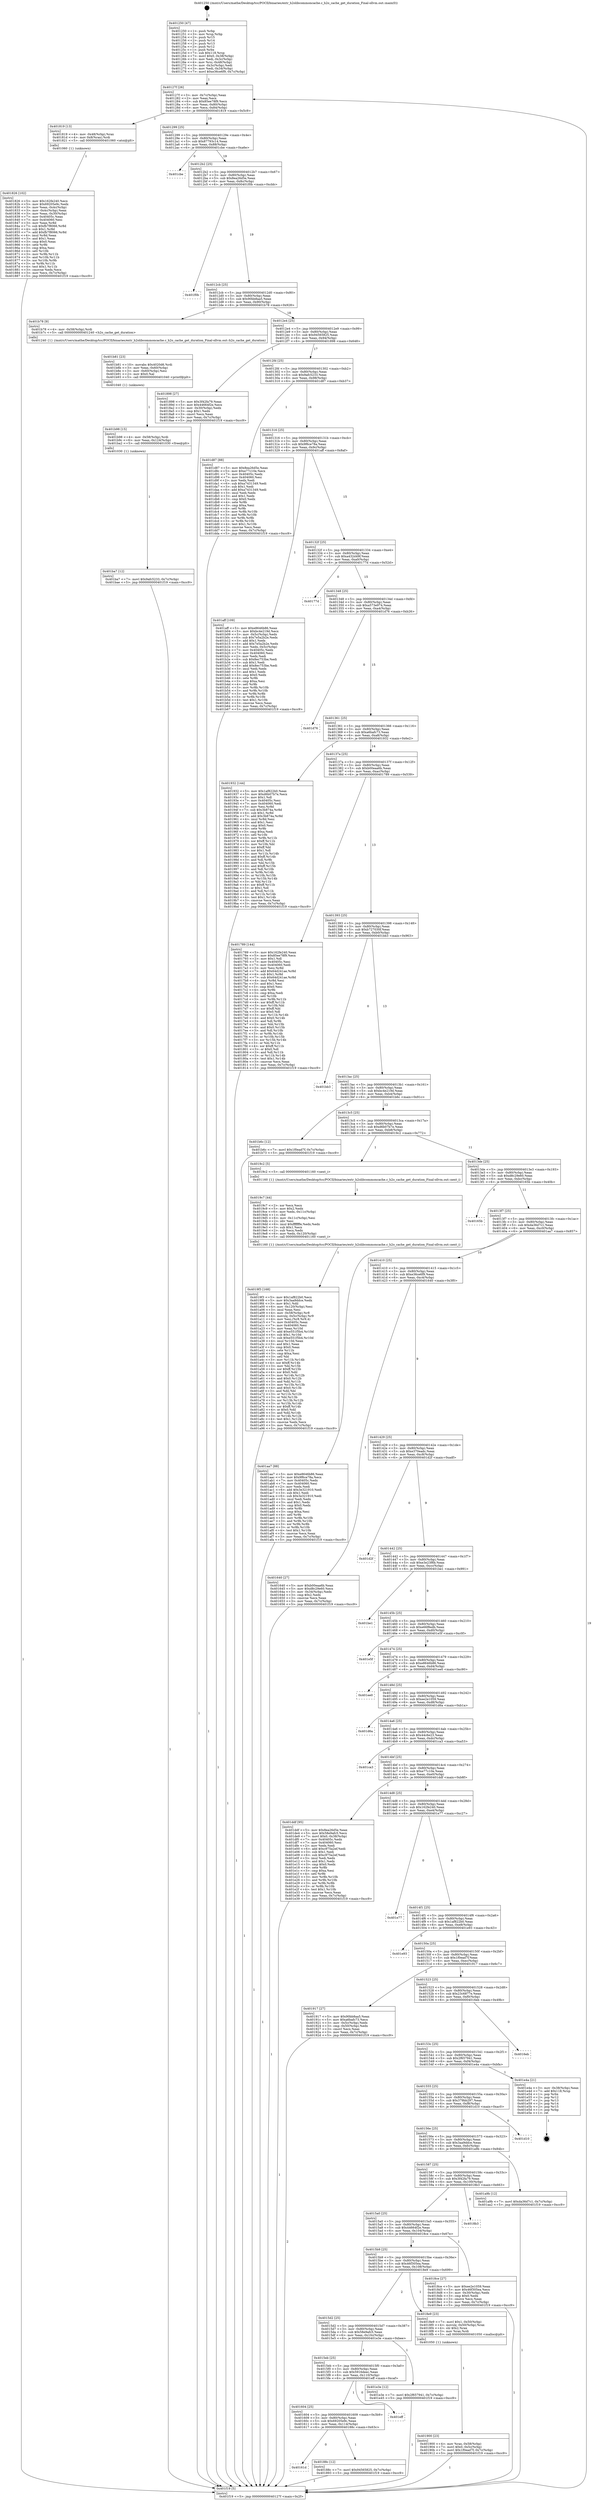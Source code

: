 digraph "0x401250" {
  label = "0x401250 (/mnt/c/Users/mathe/Desktop/tcc/POCII/binaries/extr_h2olibcommoncache.c_h2o_cache_get_duration_Final-ollvm.out::main(0))"
  labelloc = "t"
  node[shape=record]

  Entry [label="",width=0.3,height=0.3,shape=circle,fillcolor=black,style=filled]
  "0x40127f" [label="{
     0x40127f [26]\l
     | [instrs]\l
     &nbsp;&nbsp;0x40127f \<+3\>: mov -0x7c(%rbp),%eax\l
     &nbsp;&nbsp;0x401282 \<+2\>: mov %eax,%ecx\l
     &nbsp;&nbsp;0x401284 \<+6\>: sub $0x85ee78f9,%ecx\l
     &nbsp;&nbsp;0x40128a \<+3\>: mov %eax,-0x80(%rbp)\l
     &nbsp;&nbsp;0x40128d \<+6\>: mov %ecx,-0x84(%rbp)\l
     &nbsp;&nbsp;0x401293 \<+6\>: je 0000000000401819 \<main+0x5c9\>\l
  }"]
  "0x401819" [label="{
     0x401819 [13]\l
     | [instrs]\l
     &nbsp;&nbsp;0x401819 \<+4\>: mov -0x48(%rbp),%rax\l
     &nbsp;&nbsp;0x40181d \<+4\>: mov 0x8(%rax),%rdi\l
     &nbsp;&nbsp;0x401821 \<+5\>: call 0000000000401060 \<atoi@plt\>\l
     | [calls]\l
     &nbsp;&nbsp;0x401060 \{1\} (unknown)\l
  }"]
  "0x401299" [label="{
     0x401299 [25]\l
     | [instrs]\l
     &nbsp;&nbsp;0x401299 \<+5\>: jmp 000000000040129e \<main+0x4e\>\l
     &nbsp;&nbsp;0x40129e \<+3\>: mov -0x80(%rbp),%eax\l
     &nbsp;&nbsp;0x4012a1 \<+5\>: sub $0x87793c14,%eax\l
     &nbsp;&nbsp;0x4012a6 \<+6\>: mov %eax,-0x88(%rbp)\l
     &nbsp;&nbsp;0x4012ac \<+6\>: je 0000000000401cbe \<main+0xa6e\>\l
  }"]
  Exit [label="",width=0.3,height=0.3,shape=circle,fillcolor=black,style=filled,peripheries=2]
  "0x401cbe" [label="{
     0x401cbe\l
  }", style=dashed]
  "0x4012b2" [label="{
     0x4012b2 [25]\l
     | [instrs]\l
     &nbsp;&nbsp;0x4012b2 \<+5\>: jmp 00000000004012b7 \<main+0x67\>\l
     &nbsp;&nbsp;0x4012b7 \<+3\>: mov -0x80(%rbp),%eax\l
     &nbsp;&nbsp;0x4012ba \<+5\>: sub $0x8ea26d5e,%eax\l
     &nbsp;&nbsp;0x4012bf \<+6\>: mov %eax,-0x8c(%rbp)\l
     &nbsp;&nbsp;0x4012c5 \<+6\>: je 0000000000401f0b \<main+0xcbb\>\l
  }"]
  "0x401ba7" [label="{
     0x401ba7 [12]\l
     | [instrs]\l
     &nbsp;&nbsp;0x401ba7 \<+7\>: movl $0x9afc5233,-0x7c(%rbp)\l
     &nbsp;&nbsp;0x401bae \<+5\>: jmp 0000000000401f19 \<main+0xcc9\>\l
  }"]
  "0x401f0b" [label="{
     0x401f0b\l
  }", style=dashed]
  "0x4012cb" [label="{
     0x4012cb [25]\l
     | [instrs]\l
     &nbsp;&nbsp;0x4012cb \<+5\>: jmp 00000000004012d0 \<main+0x80\>\l
     &nbsp;&nbsp;0x4012d0 \<+3\>: mov -0x80(%rbp),%eax\l
     &nbsp;&nbsp;0x4012d3 \<+5\>: sub $0x90bb8aa5,%eax\l
     &nbsp;&nbsp;0x4012d8 \<+6\>: mov %eax,-0x90(%rbp)\l
     &nbsp;&nbsp;0x4012de \<+6\>: je 0000000000401b78 \<main+0x928\>\l
  }"]
  "0x401b98" [label="{
     0x401b98 [15]\l
     | [instrs]\l
     &nbsp;&nbsp;0x401b98 \<+4\>: mov -0x58(%rbp),%rdi\l
     &nbsp;&nbsp;0x401b9c \<+6\>: mov %eax,-0x124(%rbp)\l
     &nbsp;&nbsp;0x401ba2 \<+5\>: call 0000000000401030 \<free@plt\>\l
     | [calls]\l
     &nbsp;&nbsp;0x401030 \{1\} (unknown)\l
  }"]
  "0x401b78" [label="{
     0x401b78 [9]\l
     | [instrs]\l
     &nbsp;&nbsp;0x401b78 \<+4\>: mov -0x58(%rbp),%rdi\l
     &nbsp;&nbsp;0x401b7c \<+5\>: call 0000000000401240 \<h2o_cache_get_duration\>\l
     | [calls]\l
     &nbsp;&nbsp;0x401240 \{1\} (/mnt/c/Users/mathe/Desktop/tcc/POCII/binaries/extr_h2olibcommoncache.c_h2o_cache_get_duration_Final-ollvm.out::h2o_cache_get_duration)\l
  }"]
  "0x4012e4" [label="{
     0x4012e4 [25]\l
     | [instrs]\l
     &nbsp;&nbsp;0x4012e4 \<+5\>: jmp 00000000004012e9 \<main+0x99\>\l
     &nbsp;&nbsp;0x4012e9 \<+3\>: mov -0x80(%rbp),%eax\l
     &nbsp;&nbsp;0x4012ec \<+5\>: sub $0x94565825,%eax\l
     &nbsp;&nbsp;0x4012f1 \<+6\>: mov %eax,-0x94(%rbp)\l
     &nbsp;&nbsp;0x4012f7 \<+6\>: je 0000000000401898 \<main+0x648\>\l
  }"]
  "0x401b81" [label="{
     0x401b81 [23]\l
     | [instrs]\l
     &nbsp;&nbsp;0x401b81 \<+10\>: movabs $0x4020d6,%rdi\l
     &nbsp;&nbsp;0x401b8b \<+3\>: mov %eax,-0x60(%rbp)\l
     &nbsp;&nbsp;0x401b8e \<+3\>: mov -0x60(%rbp),%esi\l
     &nbsp;&nbsp;0x401b91 \<+2\>: mov $0x0,%al\l
     &nbsp;&nbsp;0x401b93 \<+5\>: call 0000000000401040 \<printf@plt\>\l
     | [calls]\l
     &nbsp;&nbsp;0x401040 \{1\} (unknown)\l
  }"]
  "0x401898" [label="{
     0x401898 [27]\l
     | [instrs]\l
     &nbsp;&nbsp;0x401898 \<+5\>: mov $0x3f42fa79,%eax\l
     &nbsp;&nbsp;0x40189d \<+5\>: mov $0x44664f2e,%ecx\l
     &nbsp;&nbsp;0x4018a2 \<+3\>: mov -0x30(%rbp),%edx\l
     &nbsp;&nbsp;0x4018a5 \<+3\>: cmp $0x1,%edx\l
     &nbsp;&nbsp;0x4018a8 \<+3\>: cmovl %ecx,%eax\l
     &nbsp;&nbsp;0x4018ab \<+3\>: mov %eax,-0x7c(%rbp)\l
     &nbsp;&nbsp;0x4018ae \<+5\>: jmp 0000000000401f19 \<main+0xcc9\>\l
  }"]
  "0x4012fd" [label="{
     0x4012fd [25]\l
     | [instrs]\l
     &nbsp;&nbsp;0x4012fd \<+5\>: jmp 0000000000401302 \<main+0xb2\>\l
     &nbsp;&nbsp;0x401302 \<+3\>: mov -0x80(%rbp),%eax\l
     &nbsp;&nbsp;0x401305 \<+5\>: sub $0x9afc5233,%eax\l
     &nbsp;&nbsp;0x40130a \<+6\>: mov %eax,-0x98(%rbp)\l
     &nbsp;&nbsp;0x401310 \<+6\>: je 0000000000401d87 \<main+0xb37\>\l
  }"]
  "0x4019f3" [label="{
     0x4019f3 [168]\l
     | [instrs]\l
     &nbsp;&nbsp;0x4019f3 \<+5\>: mov $0x1af822b0,%ecx\l
     &nbsp;&nbsp;0x4019f8 \<+5\>: mov $0x3aa9ddce,%edx\l
     &nbsp;&nbsp;0x4019fd \<+3\>: mov $0x1,%dil\l
     &nbsp;&nbsp;0x401a00 \<+6\>: mov -0x120(%rbp),%esi\l
     &nbsp;&nbsp;0x401a06 \<+3\>: imul %eax,%esi\l
     &nbsp;&nbsp;0x401a09 \<+4\>: mov -0x58(%rbp),%r8\l
     &nbsp;&nbsp;0x401a0d \<+4\>: movslq -0x5c(%rbp),%r9\l
     &nbsp;&nbsp;0x401a11 \<+4\>: mov %esi,(%r8,%r9,4)\l
     &nbsp;&nbsp;0x401a15 \<+7\>: mov 0x40405c,%eax\l
     &nbsp;&nbsp;0x401a1c \<+7\>: mov 0x404060,%esi\l
     &nbsp;&nbsp;0x401a23 \<+3\>: mov %eax,%r10d\l
     &nbsp;&nbsp;0x401a26 \<+7\>: add $0xe551f5b4,%r10d\l
     &nbsp;&nbsp;0x401a2d \<+4\>: sub $0x1,%r10d\l
     &nbsp;&nbsp;0x401a31 \<+7\>: sub $0xe551f5b4,%r10d\l
     &nbsp;&nbsp;0x401a38 \<+4\>: imul %r10d,%eax\l
     &nbsp;&nbsp;0x401a3c \<+3\>: and $0x1,%eax\l
     &nbsp;&nbsp;0x401a3f \<+3\>: cmp $0x0,%eax\l
     &nbsp;&nbsp;0x401a42 \<+4\>: sete %r11b\l
     &nbsp;&nbsp;0x401a46 \<+3\>: cmp $0xa,%esi\l
     &nbsp;&nbsp;0x401a49 \<+3\>: setl %bl\l
     &nbsp;&nbsp;0x401a4c \<+3\>: mov %r11b,%r14b\l
     &nbsp;&nbsp;0x401a4f \<+4\>: xor $0xff,%r14b\l
     &nbsp;&nbsp;0x401a53 \<+3\>: mov %bl,%r15b\l
     &nbsp;&nbsp;0x401a56 \<+4\>: xor $0xff,%r15b\l
     &nbsp;&nbsp;0x401a5a \<+4\>: xor $0x0,%dil\l
     &nbsp;&nbsp;0x401a5e \<+3\>: mov %r14b,%r12b\l
     &nbsp;&nbsp;0x401a61 \<+4\>: and $0x0,%r12b\l
     &nbsp;&nbsp;0x401a65 \<+3\>: and %dil,%r11b\l
     &nbsp;&nbsp;0x401a68 \<+3\>: mov %r15b,%r13b\l
     &nbsp;&nbsp;0x401a6b \<+4\>: and $0x0,%r13b\l
     &nbsp;&nbsp;0x401a6f \<+3\>: and %dil,%bl\l
     &nbsp;&nbsp;0x401a72 \<+3\>: or %r11b,%r12b\l
     &nbsp;&nbsp;0x401a75 \<+3\>: or %bl,%r13b\l
     &nbsp;&nbsp;0x401a78 \<+3\>: xor %r13b,%r12b\l
     &nbsp;&nbsp;0x401a7b \<+3\>: or %r15b,%r14b\l
     &nbsp;&nbsp;0x401a7e \<+4\>: xor $0xff,%r14b\l
     &nbsp;&nbsp;0x401a82 \<+4\>: or $0x0,%dil\l
     &nbsp;&nbsp;0x401a86 \<+3\>: and %dil,%r14b\l
     &nbsp;&nbsp;0x401a89 \<+3\>: or %r14b,%r12b\l
     &nbsp;&nbsp;0x401a8c \<+4\>: test $0x1,%r12b\l
     &nbsp;&nbsp;0x401a90 \<+3\>: cmovne %edx,%ecx\l
     &nbsp;&nbsp;0x401a93 \<+3\>: mov %ecx,-0x7c(%rbp)\l
     &nbsp;&nbsp;0x401a96 \<+5\>: jmp 0000000000401f19 \<main+0xcc9\>\l
  }"]
  "0x401d87" [label="{
     0x401d87 [88]\l
     | [instrs]\l
     &nbsp;&nbsp;0x401d87 \<+5\>: mov $0x8ea26d5e,%eax\l
     &nbsp;&nbsp;0x401d8c \<+5\>: mov $0xe77c10e,%ecx\l
     &nbsp;&nbsp;0x401d91 \<+7\>: mov 0x40405c,%edx\l
     &nbsp;&nbsp;0x401d98 \<+7\>: mov 0x404060,%esi\l
     &nbsp;&nbsp;0x401d9f \<+2\>: mov %edx,%edi\l
     &nbsp;&nbsp;0x401da1 \<+6\>: sub $0xa7431349,%edi\l
     &nbsp;&nbsp;0x401da7 \<+3\>: sub $0x1,%edi\l
     &nbsp;&nbsp;0x401daa \<+6\>: add $0xa7431349,%edi\l
     &nbsp;&nbsp;0x401db0 \<+3\>: imul %edi,%edx\l
     &nbsp;&nbsp;0x401db3 \<+3\>: and $0x1,%edx\l
     &nbsp;&nbsp;0x401db6 \<+3\>: cmp $0x0,%edx\l
     &nbsp;&nbsp;0x401db9 \<+4\>: sete %r8b\l
     &nbsp;&nbsp;0x401dbd \<+3\>: cmp $0xa,%esi\l
     &nbsp;&nbsp;0x401dc0 \<+4\>: setl %r9b\l
     &nbsp;&nbsp;0x401dc4 \<+3\>: mov %r8b,%r10b\l
     &nbsp;&nbsp;0x401dc7 \<+3\>: and %r9b,%r10b\l
     &nbsp;&nbsp;0x401dca \<+3\>: xor %r9b,%r8b\l
     &nbsp;&nbsp;0x401dcd \<+3\>: or %r8b,%r10b\l
     &nbsp;&nbsp;0x401dd0 \<+4\>: test $0x1,%r10b\l
     &nbsp;&nbsp;0x401dd4 \<+3\>: cmovne %ecx,%eax\l
     &nbsp;&nbsp;0x401dd7 \<+3\>: mov %eax,-0x7c(%rbp)\l
     &nbsp;&nbsp;0x401dda \<+5\>: jmp 0000000000401f19 \<main+0xcc9\>\l
  }"]
  "0x401316" [label="{
     0x401316 [25]\l
     | [instrs]\l
     &nbsp;&nbsp;0x401316 \<+5\>: jmp 000000000040131b \<main+0xcb\>\l
     &nbsp;&nbsp;0x40131b \<+3\>: mov -0x80(%rbp),%eax\l
     &nbsp;&nbsp;0x40131e \<+5\>: sub $0x9f6ce78a,%eax\l
     &nbsp;&nbsp;0x401323 \<+6\>: mov %eax,-0x9c(%rbp)\l
     &nbsp;&nbsp;0x401329 \<+6\>: je 0000000000401aff \<main+0x8af\>\l
  }"]
  "0x4019c7" [label="{
     0x4019c7 [44]\l
     | [instrs]\l
     &nbsp;&nbsp;0x4019c7 \<+2\>: xor %ecx,%ecx\l
     &nbsp;&nbsp;0x4019c9 \<+5\>: mov $0x2,%edx\l
     &nbsp;&nbsp;0x4019ce \<+6\>: mov %edx,-0x11c(%rbp)\l
     &nbsp;&nbsp;0x4019d4 \<+1\>: cltd\l
     &nbsp;&nbsp;0x4019d5 \<+6\>: mov -0x11c(%rbp),%esi\l
     &nbsp;&nbsp;0x4019db \<+2\>: idiv %esi\l
     &nbsp;&nbsp;0x4019dd \<+6\>: imul $0xfffffffe,%edx,%edx\l
     &nbsp;&nbsp;0x4019e3 \<+3\>: sub $0x1,%ecx\l
     &nbsp;&nbsp;0x4019e6 \<+2\>: sub %ecx,%edx\l
     &nbsp;&nbsp;0x4019e8 \<+6\>: mov %edx,-0x120(%rbp)\l
     &nbsp;&nbsp;0x4019ee \<+5\>: call 0000000000401160 \<next_i\>\l
     | [calls]\l
     &nbsp;&nbsp;0x401160 \{1\} (/mnt/c/Users/mathe/Desktop/tcc/POCII/binaries/extr_h2olibcommoncache.c_h2o_cache_get_duration_Final-ollvm.out::next_i)\l
  }"]
  "0x401aff" [label="{
     0x401aff [109]\l
     | [instrs]\l
     &nbsp;&nbsp;0x401aff \<+5\>: mov $0xe8646b86,%eax\l
     &nbsp;&nbsp;0x401b04 \<+5\>: mov $0xbc4e219d,%ecx\l
     &nbsp;&nbsp;0x401b09 \<+3\>: mov -0x5c(%rbp),%edx\l
     &nbsp;&nbsp;0x401b0c \<+6\>: sub $0x7e5a2b2e,%edx\l
     &nbsp;&nbsp;0x401b12 \<+3\>: add $0x1,%edx\l
     &nbsp;&nbsp;0x401b15 \<+6\>: add $0x7e5a2b2e,%edx\l
     &nbsp;&nbsp;0x401b1b \<+3\>: mov %edx,-0x5c(%rbp)\l
     &nbsp;&nbsp;0x401b1e \<+7\>: mov 0x40405c,%edx\l
     &nbsp;&nbsp;0x401b25 \<+7\>: mov 0x404060,%esi\l
     &nbsp;&nbsp;0x401b2c \<+2\>: mov %edx,%edi\l
     &nbsp;&nbsp;0x401b2e \<+6\>: sub $0x8ec753be,%edi\l
     &nbsp;&nbsp;0x401b34 \<+3\>: sub $0x1,%edi\l
     &nbsp;&nbsp;0x401b37 \<+6\>: add $0x8ec753be,%edi\l
     &nbsp;&nbsp;0x401b3d \<+3\>: imul %edi,%edx\l
     &nbsp;&nbsp;0x401b40 \<+3\>: and $0x1,%edx\l
     &nbsp;&nbsp;0x401b43 \<+3\>: cmp $0x0,%edx\l
     &nbsp;&nbsp;0x401b46 \<+4\>: sete %r8b\l
     &nbsp;&nbsp;0x401b4a \<+3\>: cmp $0xa,%esi\l
     &nbsp;&nbsp;0x401b4d \<+4\>: setl %r9b\l
     &nbsp;&nbsp;0x401b51 \<+3\>: mov %r8b,%r10b\l
     &nbsp;&nbsp;0x401b54 \<+3\>: and %r9b,%r10b\l
     &nbsp;&nbsp;0x401b57 \<+3\>: xor %r9b,%r8b\l
     &nbsp;&nbsp;0x401b5a \<+3\>: or %r8b,%r10b\l
     &nbsp;&nbsp;0x401b5d \<+4\>: test $0x1,%r10b\l
     &nbsp;&nbsp;0x401b61 \<+3\>: cmovne %ecx,%eax\l
     &nbsp;&nbsp;0x401b64 \<+3\>: mov %eax,-0x7c(%rbp)\l
     &nbsp;&nbsp;0x401b67 \<+5\>: jmp 0000000000401f19 \<main+0xcc9\>\l
  }"]
  "0x40132f" [label="{
     0x40132f [25]\l
     | [instrs]\l
     &nbsp;&nbsp;0x40132f \<+5\>: jmp 0000000000401334 \<main+0xe4\>\l
     &nbsp;&nbsp;0x401334 \<+3\>: mov -0x80(%rbp),%eax\l
     &nbsp;&nbsp;0x401337 \<+5\>: sub $0xa432d49f,%eax\l
     &nbsp;&nbsp;0x40133c \<+6\>: mov %eax,-0xa0(%rbp)\l
     &nbsp;&nbsp;0x401342 \<+6\>: je 000000000040177d \<main+0x52d\>\l
  }"]
  "0x401900" [label="{
     0x401900 [23]\l
     | [instrs]\l
     &nbsp;&nbsp;0x401900 \<+4\>: mov %rax,-0x58(%rbp)\l
     &nbsp;&nbsp;0x401904 \<+7\>: movl $0x0,-0x5c(%rbp)\l
     &nbsp;&nbsp;0x40190b \<+7\>: movl $0x1f0ead7f,-0x7c(%rbp)\l
     &nbsp;&nbsp;0x401912 \<+5\>: jmp 0000000000401f19 \<main+0xcc9\>\l
  }"]
  "0x40177d" [label="{
     0x40177d\l
  }", style=dashed]
  "0x401348" [label="{
     0x401348 [25]\l
     | [instrs]\l
     &nbsp;&nbsp;0x401348 \<+5\>: jmp 000000000040134d \<main+0xfd\>\l
     &nbsp;&nbsp;0x40134d \<+3\>: mov -0x80(%rbp),%eax\l
     &nbsp;&nbsp;0x401350 \<+5\>: sub $0xa573e974,%eax\l
     &nbsp;&nbsp;0x401355 \<+6\>: mov %eax,-0xa4(%rbp)\l
     &nbsp;&nbsp;0x40135b \<+6\>: je 0000000000401d76 \<main+0xb26\>\l
  }"]
  "0x40161d" [label="{
     0x40161d\l
  }", style=dashed]
  "0x401d76" [label="{
     0x401d76\l
  }", style=dashed]
  "0x401361" [label="{
     0x401361 [25]\l
     | [instrs]\l
     &nbsp;&nbsp;0x401361 \<+5\>: jmp 0000000000401366 \<main+0x116\>\l
     &nbsp;&nbsp;0x401366 \<+3\>: mov -0x80(%rbp),%eax\l
     &nbsp;&nbsp;0x401369 \<+5\>: sub $0xa6bafc73,%eax\l
     &nbsp;&nbsp;0x40136e \<+6\>: mov %eax,-0xa8(%rbp)\l
     &nbsp;&nbsp;0x401374 \<+6\>: je 0000000000401932 \<main+0x6e2\>\l
  }"]
  "0x40188c" [label="{
     0x40188c [12]\l
     | [instrs]\l
     &nbsp;&nbsp;0x40188c \<+7\>: movl $0x94565825,-0x7c(%rbp)\l
     &nbsp;&nbsp;0x401893 \<+5\>: jmp 0000000000401f19 \<main+0xcc9\>\l
  }"]
  "0x401932" [label="{
     0x401932 [144]\l
     | [instrs]\l
     &nbsp;&nbsp;0x401932 \<+5\>: mov $0x1af822b0,%eax\l
     &nbsp;&nbsp;0x401937 \<+5\>: mov $0xd6b07b7e,%ecx\l
     &nbsp;&nbsp;0x40193c \<+2\>: mov $0x1,%dl\l
     &nbsp;&nbsp;0x40193e \<+7\>: mov 0x40405c,%esi\l
     &nbsp;&nbsp;0x401945 \<+7\>: mov 0x404060,%edi\l
     &nbsp;&nbsp;0x40194c \<+3\>: mov %esi,%r8d\l
     &nbsp;&nbsp;0x40194f \<+7\>: sub $0x3b874a,%r8d\l
     &nbsp;&nbsp;0x401956 \<+4\>: sub $0x1,%r8d\l
     &nbsp;&nbsp;0x40195a \<+7\>: add $0x3b874a,%r8d\l
     &nbsp;&nbsp;0x401961 \<+4\>: imul %r8d,%esi\l
     &nbsp;&nbsp;0x401965 \<+3\>: and $0x1,%esi\l
     &nbsp;&nbsp;0x401968 \<+3\>: cmp $0x0,%esi\l
     &nbsp;&nbsp;0x40196b \<+4\>: sete %r9b\l
     &nbsp;&nbsp;0x40196f \<+3\>: cmp $0xa,%edi\l
     &nbsp;&nbsp;0x401972 \<+4\>: setl %r10b\l
     &nbsp;&nbsp;0x401976 \<+3\>: mov %r9b,%r11b\l
     &nbsp;&nbsp;0x401979 \<+4\>: xor $0xff,%r11b\l
     &nbsp;&nbsp;0x40197d \<+3\>: mov %r10b,%bl\l
     &nbsp;&nbsp;0x401980 \<+3\>: xor $0xff,%bl\l
     &nbsp;&nbsp;0x401983 \<+3\>: xor $0x1,%dl\l
     &nbsp;&nbsp;0x401986 \<+3\>: mov %r11b,%r14b\l
     &nbsp;&nbsp;0x401989 \<+4\>: and $0xff,%r14b\l
     &nbsp;&nbsp;0x40198d \<+3\>: and %dl,%r9b\l
     &nbsp;&nbsp;0x401990 \<+3\>: mov %bl,%r15b\l
     &nbsp;&nbsp;0x401993 \<+4\>: and $0xff,%r15b\l
     &nbsp;&nbsp;0x401997 \<+3\>: and %dl,%r10b\l
     &nbsp;&nbsp;0x40199a \<+3\>: or %r9b,%r14b\l
     &nbsp;&nbsp;0x40199d \<+3\>: or %r10b,%r15b\l
     &nbsp;&nbsp;0x4019a0 \<+3\>: xor %r15b,%r14b\l
     &nbsp;&nbsp;0x4019a3 \<+3\>: or %bl,%r11b\l
     &nbsp;&nbsp;0x4019a6 \<+4\>: xor $0xff,%r11b\l
     &nbsp;&nbsp;0x4019aa \<+3\>: or $0x1,%dl\l
     &nbsp;&nbsp;0x4019ad \<+3\>: and %dl,%r11b\l
     &nbsp;&nbsp;0x4019b0 \<+3\>: or %r11b,%r14b\l
     &nbsp;&nbsp;0x4019b3 \<+4\>: test $0x1,%r14b\l
     &nbsp;&nbsp;0x4019b7 \<+3\>: cmovne %ecx,%eax\l
     &nbsp;&nbsp;0x4019ba \<+3\>: mov %eax,-0x7c(%rbp)\l
     &nbsp;&nbsp;0x4019bd \<+5\>: jmp 0000000000401f19 \<main+0xcc9\>\l
  }"]
  "0x40137a" [label="{
     0x40137a [25]\l
     | [instrs]\l
     &nbsp;&nbsp;0x40137a \<+5\>: jmp 000000000040137f \<main+0x12f\>\l
     &nbsp;&nbsp;0x40137f \<+3\>: mov -0x80(%rbp),%eax\l
     &nbsp;&nbsp;0x401382 \<+5\>: sub $0xb00eaa6b,%eax\l
     &nbsp;&nbsp;0x401387 \<+6\>: mov %eax,-0xac(%rbp)\l
     &nbsp;&nbsp;0x40138d \<+6\>: je 0000000000401789 \<main+0x539\>\l
  }"]
  "0x401604" [label="{
     0x401604 [25]\l
     | [instrs]\l
     &nbsp;&nbsp;0x401604 \<+5\>: jmp 0000000000401609 \<main+0x3b9\>\l
     &nbsp;&nbsp;0x401609 \<+3\>: mov -0x80(%rbp),%eax\l
     &nbsp;&nbsp;0x40160c \<+5\>: sub $0x69205e9c,%eax\l
     &nbsp;&nbsp;0x401611 \<+6\>: mov %eax,-0x114(%rbp)\l
     &nbsp;&nbsp;0x401617 \<+6\>: je 000000000040188c \<main+0x63c\>\l
  }"]
  "0x401789" [label="{
     0x401789 [144]\l
     | [instrs]\l
     &nbsp;&nbsp;0x401789 \<+5\>: mov $0x162fe240,%eax\l
     &nbsp;&nbsp;0x40178e \<+5\>: mov $0x85ee78f9,%ecx\l
     &nbsp;&nbsp;0x401793 \<+2\>: mov $0x1,%dl\l
     &nbsp;&nbsp;0x401795 \<+7\>: mov 0x40405c,%esi\l
     &nbsp;&nbsp;0x40179c \<+7\>: mov 0x404060,%edi\l
     &nbsp;&nbsp;0x4017a3 \<+3\>: mov %esi,%r8d\l
     &nbsp;&nbsp;0x4017a6 \<+7\>: add $0x64d241ae,%r8d\l
     &nbsp;&nbsp;0x4017ad \<+4\>: sub $0x1,%r8d\l
     &nbsp;&nbsp;0x4017b1 \<+7\>: sub $0x64d241ae,%r8d\l
     &nbsp;&nbsp;0x4017b8 \<+4\>: imul %r8d,%esi\l
     &nbsp;&nbsp;0x4017bc \<+3\>: and $0x1,%esi\l
     &nbsp;&nbsp;0x4017bf \<+3\>: cmp $0x0,%esi\l
     &nbsp;&nbsp;0x4017c2 \<+4\>: sete %r9b\l
     &nbsp;&nbsp;0x4017c6 \<+3\>: cmp $0xa,%edi\l
     &nbsp;&nbsp;0x4017c9 \<+4\>: setl %r10b\l
     &nbsp;&nbsp;0x4017cd \<+3\>: mov %r9b,%r11b\l
     &nbsp;&nbsp;0x4017d0 \<+4\>: xor $0xff,%r11b\l
     &nbsp;&nbsp;0x4017d4 \<+3\>: mov %r10b,%bl\l
     &nbsp;&nbsp;0x4017d7 \<+3\>: xor $0xff,%bl\l
     &nbsp;&nbsp;0x4017da \<+3\>: xor $0x0,%dl\l
     &nbsp;&nbsp;0x4017dd \<+3\>: mov %r11b,%r14b\l
     &nbsp;&nbsp;0x4017e0 \<+4\>: and $0x0,%r14b\l
     &nbsp;&nbsp;0x4017e4 \<+3\>: and %dl,%r9b\l
     &nbsp;&nbsp;0x4017e7 \<+3\>: mov %bl,%r15b\l
     &nbsp;&nbsp;0x4017ea \<+4\>: and $0x0,%r15b\l
     &nbsp;&nbsp;0x4017ee \<+3\>: and %dl,%r10b\l
     &nbsp;&nbsp;0x4017f1 \<+3\>: or %r9b,%r14b\l
     &nbsp;&nbsp;0x4017f4 \<+3\>: or %r10b,%r15b\l
     &nbsp;&nbsp;0x4017f7 \<+3\>: xor %r15b,%r14b\l
     &nbsp;&nbsp;0x4017fa \<+3\>: or %bl,%r11b\l
     &nbsp;&nbsp;0x4017fd \<+4\>: xor $0xff,%r11b\l
     &nbsp;&nbsp;0x401801 \<+3\>: or $0x0,%dl\l
     &nbsp;&nbsp;0x401804 \<+3\>: and %dl,%r11b\l
     &nbsp;&nbsp;0x401807 \<+3\>: or %r11b,%r14b\l
     &nbsp;&nbsp;0x40180a \<+4\>: test $0x1,%r14b\l
     &nbsp;&nbsp;0x40180e \<+3\>: cmovne %ecx,%eax\l
     &nbsp;&nbsp;0x401811 \<+3\>: mov %eax,-0x7c(%rbp)\l
     &nbsp;&nbsp;0x401814 \<+5\>: jmp 0000000000401f19 \<main+0xcc9\>\l
  }"]
  "0x401393" [label="{
     0x401393 [25]\l
     | [instrs]\l
     &nbsp;&nbsp;0x401393 \<+5\>: jmp 0000000000401398 \<main+0x148\>\l
     &nbsp;&nbsp;0x401398 \<+3\>: mov -0x80(%rbp),%eax\l
     &nbsp;&nbsp;0x40139b \<+5\>: sub $0xb727030f,%eax\l
     &nbsp;&nbsp;0x4013a0 \<+6\>: mov %eax,-0xb0(%rbp)\l
     &nbsp;&nbsp;0x4013a6 \<+6\>: je 0000000000401bb3 \<main+0x963\>\l
  }"]
  "0x401eff" [label="{
     0x401eff\l
  }", style=dashed]
  "0x401bb3" [label="{
     0x401bb3\l
  }", style=dashed]
  "0x4013ac" [label="{
     0x4013ac [25]\l
     | [instrs]\l
     &nbsp;&nbsp;0x4013ac \<+5\>: jmp 00000000004013b1 \<main+0x161\>\l
     &nbsp;&nbsp;0x4013b1 \<+3\>: mov -0x80(%rbp),%eax\l
     &nbsp;&nbsp;0x4013b4 \<+5\>: sub $0xbc4e219d,%eax\l
     &nbsp;&nbsp;0x4013b9 \<+6\>: mov %eax,-0xb4(%rbp)\l
     &nbsp;&nbsp;0x4013bf \<+6\>: je 0000000000401b6c \<main+0x91c\>\l
  }"]
  "0x4015eb" [label="{
     0x4015eb [25]\l
     | [instrs]\l
     &nbsp;&nbsp;0x4015eb \<+5\>: jmp 00000000004015f0 \<main+0x3a0\>\l
     &nbsp;&nbsp;0x4015f0 \<+3\>: mov -0x80(%rbp),%eax\l
     &nbsp;&nbsp;0x4015f3 \<+5\>: sub $0x5916deec,%eax\l
     &nbsp;&nbsp;0x4015f8 \<+6\>: mov %eax,-0x110(%rbp)\l
     &nbsp;&nbsp;0x4015fe \<+6\>: je 0000000000401eff \<main+0xcaf\>\l
  }"]
  "0x401b6c" [label="{
     0x401b6c [12]\l
     | [instrs]\l
     &nbsp;&nbsp;0x401b6c \<+7\>: movl $0x1f0ead7f,-0x7c(%rbp)\l
     &nbsp;&nbsp;0x401b73 \<+5\>: jmp 0000000000401f19 \<main+0xcc9\>\l
  }"]
  "0x4013c5" [label="{
     0x4013c5 [25]\l
     | [instrs]\l
     &nbsp;&nbsp;0x4013c5 \<+5\>: jmp 00000000004013ca \<main+0x17a\>\l
     &nbsp;&nbsp;0x4013ca \<+3\>: mov -0x80(%rbp),%eax\l
     &nbsp;&nbsp;0x4013cd \<+5\>: sub $0xd6b07b7e,%eax\l
     &nbsp;&nbsp;0x4013d2 \<+6\>: mov %eax,-0xb8(%rbp)\l
     &nbsp;&nbsp;0x4013d8 \<+6\>: je 00000000004019c2 \<main+0x772\>\l
  }"]
  "0x401e3e" [label="{
     0x401e3e [12]\l
     | [instrs]\l
     &nbsp;&nbsp;0x401e3e \<+7\>: movl $0x2f657941,-0x7c(%rbp)\l
     &nbsp;&nbsp;0x401e45 \<+5\>: jmp 0000000000401f19 \<main+0xcc9\>\l
  }"]
  "0x4019c2" [label="{
     0x4019c2 [5]\l
     | [instrs]\l
     &nbsp;&nbsp;0x4019c2 \<+5\>: call 0000000000401160 \<next_i\>\l
     | [calls]\l
     &nbsp;&nbsp;0x401160 \{1\} (/mnt/c/Users/mathe/Desktop/tcc/POCII/binaries/extr_h2olibcommoncache.c_h2o_cache_get_duration_Final-ollvm.out::next_i)\l
  }"]
  "0x4013de" [label="{
     0x4013de [25]\l
     | [instrs]\l
     &nbsp;&nbsp;0x4013de \<+5\>: jmp 00000000004013e3 \<main+0x193\>\l
     &nbsp;&nbsp;0x4013e3 \<+3\>: mov -0x80(%rbp),%eax\l
     &nbsp;&nbsp;0x4013e6 \<+5\>: sub $0xd8c29e60,%eax\l
     &nbsp;&nbsp;0x4013eb \<+6\>: mov %eax,-0xbc(%rbp)\l
     &nbsp;&nbsp;0x4013f1 \<+6\>: je 000000000040165b \<main+0x40b\>\l
  }"]
  "0x4015d2" [label="{
     0x4015d2 [25]\l
     | [instrs]\l
     &nbsp;&nbsp;0x4015d2 \<+5\>: jmp 00000000004015d7 \<main+0x387\>\l
     &nbsp;&nbsp;0x4015d7 \<+3\>: mov -0x80(%rbp),%eax\l
     &nbsp;&nbsp;0x4015da \<+5\>: sub $0x58e9afc5,%eax\l
     &nbsp;&nbsp;0x4015df \<+6\>: mov %eax,-0x10c(%rbp)\l
     &nbsp;&nbsp;0x4015e5 \<+6\>: je 0000000000401e3e \<main+0xbee\>\l
  }"]
  "0x40165b" [label="{
     0x40165b\l
  }", style=dashed]
  "0x4013f7" [label="{
     0x4013f7 [25]\l
     | [instrs]\l
     &nbsp;&nbsp;0x4013f7 \<+5\>: jmp 00000000004013fc \<main+0x1ac\>\l
     &nbsp;&nbsp;0x4013fc \<+3\>: mov -0x80(%rbp),%eax\l
     &nbsp;&nbsp;0x4013ff \<+5\>: sub $0xda36d7c1,%eax\l
     &nbsp;&nbsp;0x401404 \<+6\>: mov %eax,-0xc0(%rbp)\l
     &nbsp;&nbsp;0x40140a \<+6\>: je 0000000000401aa7 \<main+0x857\>\l
  }"]
  "0x4018e9" [label="{
     0x4018e9 [23]\l
     | [instrs]\l
     &nbsp;&nbsp;0x4018e9 \<+7\>: movl $0x1,-0x50(%rbp)\l
     &nbsp;&nbsp;0x4018f0 \<+4\>: movslq -0x50(%rbp),%rax\l
     &nbsp;&nbsp;0x4018f4 \<+4\>: shl $0x2,%rax\l
     &nbsp;&nbsp;0x4018f8 \<+3\>: mov %rax,%rdi\l
     &nbsp;&nbsp;0x4018fb \<+5\>: call 0000000000401050 \<malloc@plt\>\l
     | [calls]\l
     &nbsp;&nbsp;0x401050 \{1\} (unknown)\l
  }"]
  "0x401aa7" [label="{
     0x401aa7 [88]\l
     | [instrs]\l
     &nbsp;&nbsp;0x401aa7 \<+5\>: mov $0xe8646b86,%eax\l
     &nbsp;&nbsp;0x401aac \<+5\>: mov $0x9f6ce78a,%ecx\l
     &nbsp;&nbsp;0x401ab1 \<+7\>: mov 0x40405c,%edx\l
     &nbsp;&nbsp;0x401ab8 \<+7\>: mov 0x404060,%esi\l
     &nbsp;&nbsp;0x401abf \<+2\>: mov %edx,%edi\l
     &nbsp;&nbsp;0x401ac1 \<+6\>: add $0x3e321910,%edi\l
     &nbsp;&nbsp;0x401ac7 \<+3\>: sub $0x1,%edi\l
     &nbsp;&nbsp;0x401aca \<+6\>: sub $0x3e321910,%edi\l
     &nbsp;&nbsp;0x401ad0 \<+3\>: imul %edi,%edx\l
     &nbsp;&nbsp;0x401ad3 \<+3\>: and $0x1,%edx\l
     &nbsp;&nbsp;0x401ad6 \<+3\>: cmp $0x0,%edx\l
     &nbsp;&nbsp;0x401ad9 \<+4\>: sete %r8b\l
     &nbsp;&nbsp;0x401add \<+3\>: cmp $0xa,%esi\l
     &nbsp;&nbsp;0x401ae0 \<+4\>: setl %r9b\l
     &nbsp;&nbsp;0x401ae4 \<+3\>: mov %r8b,%r10b\l
     &nbsp;&nbsp;0x401ae7 \<+3\>: and %r9b,%r10b\l
     &nbsp;&nbsp;0x401aea \<+3\>: xor %r9b,%r8b\l
     &nbsp;&nbsp;0x401aed \<+3\>: or %r8b,%r10b\l
     &nbsp;&nbsp;0x401af0 \<+4\>: test $0x1,%r10b\l
     &nbsp;&nbsp;0x401af4 \<+3\>: cmovne %ecx,%eax\l
     &nbsp;&nbsp;0x401af7 \<+3\>: mov %eax,-0x7c(%rbp)\l
     &nbsp;&nbsp;0x401afa \<+5\>: jmp 0000000000401f19 \<main+0xcc9\>\l
  }"]
  "0x401410" [label="{
     0x401410 [25]\l
     | [instrs]\l
     &nbsp;&nbsp;0x401410 \<+5\>: jmp 0000000000401415 \<main+0x1c5\>\l
     &nbsp;&nbsp;0x401415 \<+3\>: mov -0x80(%rbp),%eax\l
     &nbsp;&nbsp;0x401418 \<+5\>: sub $0xe36ce6f9,%eax\l
     &nbsp;&nbsp;0x40141d \<+6\>: mov %eax,-0xc4(%rbp)\l
     &nbsp;&nbsp;0x401423 \<+6\>: je 0000000000401640 \<main+0x3f0\>\l
  }"]
  "0x4015b9" [label="{
     0x4015b9 [25]\l
     | [instrs]\l
     &nbsp;&nbsp;0x4015b9 \<+5\>: jmp 00000000004015be \<main+0x36e\>\l
     &nbsp;&nbsp;0x4015be \<+3\>: mov -0x80(%rbp),%eax\l
     &nbsp;&nbsp;0x4015c1 \<+5\>: sub $0x46f305ea,%eax\l
     &nbsp;&nbsp;0x4015c6 \<+6\>: mov %eax,-0x108(%rbp)\l
     &nbsp;&nbsp;0x4015cc \<+6\>: je 00000000004018e9 \<main+0x699\>\l
  }"]
  "0x401640" [label="{
     0x401640 [27]\l
     | [instrs]\l
     &nbsp;&nbsp;0x401640 \<+5\>: mov $0xb00eaa6b,%eax\l
     &nbsp;&nbsp;0x401645 \<+5\>: mov $0xd8c29e60,%ecx\l
     &nbsp;&nbsp;0x40164a \<+3\>: mov -0x34(%rbp),%edx\l
     &nbsp;&nbsp;0x40164d \<+3\>: cmp $0x2,%edx\l
     &nbsp;&nbsp;0x401650 \<+3\>: cmovne %ecx,%eax\l
     &nbsp;&nbsp;0x401653 \<+3\>: mov %eax,-0x7c(%rbp)\l
     &nbsp;&nbsp;0x401656 \<+5\>: jmp 0000000000401f19 \<main+0xcc9\>\l
  }"]
  "0x401429" [label="{
     0x401429 [25]\l
     | [instrs]\l
     &nbsp;&nbsp;0x401429 \<+5\>: jmp 000000000040142e \<main+0x1de\>\l
     &nbsp;&nbsp;0x40142e \<+3\>: mov -0x80(%rbp),%eax\l
     &nbsp;&nbsp;0x401431 \<+5\>: sub $0xe370eadc,%eax\l
     &nbsp;&nbsp;0x401436 \<+6\>: mov %eax,-0xc8(%rbp)\l
     &nbsp;&nbsp;0x40143c \<+6\>: je 0000000000401d2f \<main+0xadf\>\l
  }"]
  "0x401f19" [label="{
     0x401f19 [5]\l
     | [instrs]\l
     &nbsp;&nbsp;0x401f19 \<+5\>: jmp 000000000040127f \<main+0x2f\>\l
  }"]
  "0x401250" [label="{
     0x401250 [47]\l
     | [instrs]\l
     &nbsp;&nbsp;0x401250 \<+1\>: push %rbp\l
     &nbsp;&nbsp;0x401251 \<+3\>: mov %rsp,%rbp\l
     &nbsp;&nbsp;0x401254 \<+2\>: push %r15\l
     &nbsp;&nbsp;0x401256 \<+2\>: push %r14\l
     &nbsp;&nbsp;0x401258 \<+2\>: push %r13\l
     &nbsp;&nbsp;0x40125a \<+2\>: push %r12\l
     &nbsp;&nbsp;0x40125c \<+1\>: push %rbx\l
     &nbsp;&nbsp;0x40125d \<+7\>: sub $0x118,%rsp\l
     &nbsp;&nbsp;0x401264 \<+7\>: movl $0x0,-0x38(%rbp)\l
     &nbsp;&nbsp;0x40126b \<+3\>: mov %edi,-0x3c(%rbp)\l
     &nbsp;&nbsp;0x40126e \<+4\>: mov %rsi,-0x48(%rbp)\l
     &nbsp;&nbsp;0x401272 \<+3\>: mov -0x3c(%rbp),%edi\l
     &nbsp;&nbsp;0x401275 \<+3\>: mov %edi,-0x34(%rbp)\l
     &nbsp;&nbsp;0x401278 \<+7\>: movl $0xe36ce6f9,-0x7c(%rbp)\l
  }"]
  "0x401826" [label="{
     0x401826 [102]\l
     | [instrs]\l
     &nbsp;&nbsp;0x401826 \<+5\>: mov $0x162fe240,%ecx\l
     &nbsp;&nbsp;0x40182b \<+5\>: mov $0x69205e9c,%edx\l
     &nbsp;&nbsp;0x401830 \<+3\>: mov %eax,-0x4c(%rbp)\l
     &nbsp;&nbsp;0x401833 \<+3\>: mov -0x4c(%rbp),%eax\l
     &nbsp;&nbsp;0x401836 \<+3\>: mov %eax,-0x30(%rbp)\l
     &nbsp;&nbsp;0x401839 \<+7\>: mov 0x40405c,%eax\l
     &nbsp;&nbsp;0x401840 \<+7\>: mov 0x404060,%esi\l
     &nbsp;&nbsp;0x401847 \<+3\>: mov %eax,%r8d\l
     &nbsp;&nbsp;0x40184a \<+7\>: sub $0xfb7f8066,%r8d\l
     &nbsp;&nbsp;0x401851 \<+4\>: sub $0x1,%r8d\l
     &nbsp;&nbsp;0x401855 \<+7\>: add $0xfb7f8066,%r8d\l
     &nbsp;&nbsp;0x40185c \<+4\>: imul %r8d,%eax\l
     &nbsp;&nbsp;0x401860 \<+3\>: and $0x1,%eax\l
     &nbsp;&nbsp;0x401863 \<+3\>: cmp $0x0,%eax\l
     &nbsp;&nbsp;0x401866 \<+4\>: sete %r9b\l
     &nbsp;&nbsp;0x40186a \<+3\>: cmp $0xa,%esi\l
     &nbsp;&nbsp;0x40186d \<+4\>: setl %r10b\l
     &nbsp;&nbsp;0x401871 \<+3\>: mov %r9b,%r11b\l
     &nbsp;&nbsp;0x401874 \<+3\>: and %r10b,%r11b\l
     &nbsp;&nbsp;0x401877 \<+3\>: xor %r10b,%r9b\l
     &nbsp;&nbsp;0x40187a \<+3\>: or %r9b,%r11b\l
     &nbsp;&nbsp;0x40187d \<+4\>: test $0x1,%r11b\l
     &nbsp;&nbsp;0x401881 \<+3\>: cmovne %edx,%ecx\l
     &nbsp;&nbsp;0x401884 \<+3\>: mov %ecx,-0x7c(%rbp)\l
     &nbsp;&nbsp;0x401887 \<+5\>: jmp 0000000000401f19 \<main+0xcc9\>\l
  }"]
  "0x4018ce" [label="{
     0x4018ce [27]\l
     | [instrs]\l
     &nbsp;&nbsp;0x4018ce \<+5\>: mov $0xee2e1059,%eax\l
     &nbsp;&nbsp;0x4018d3 \<+5\>: mov $0x46f305ea,%ecx\l
     &nbsp;&nbsp;0x4018d8 \<+3\>: mov -0x30(%rbp),%edx\l
     &nbsp;&nbsp;0x4018db \<+3\>: cmp $0x0,%edx\l
     &nbsp;&nbsp;0x4018de \<+3\>: cmove %ecx,%eax\l
     &nbsp;&nbsp;0x4018e1 \<+3\>: mov %eax,-0x7c(%rbp)\l
     &nbsp;&nbsp;0x4018e4 \<+5\>: jmp 0000000000401f19 \<main+0xcc9\>\l
  }"]
  "0x401d2f" [label="{
     0x401d2f\l
  }", style=dashed]
  "0x401442" [label="{
     0x401442 [25]\l
     | [instrs]\l
     &nbsp;&nbsp;0x401442 \<+5\>: jmp 0000000000401447 \<main+0x1f7\>\l
     &nbsp;&nbsp;0x401447 \<+3\>: mov -0x80(%rbp),%eax\l
     &nbsp;&nbsp;0x40144a \<+5\>: sub $0xe3e23f6b,%eax\l
     &nbsp;&nbsp;0x40144f \<+6\>: mov %eax,-0xcc(%rbp)\l
     &nbsp;&nbsp;0x401455 \<+6\>: je 0000000000401be1 \<main+0x991\>\l
  }"]
  "0x4015a0" [label="{
     0x4015a0 [25]\l
     | [instrs]\l
     &nbsp;&nbsp;0x4015a0 \<+5\>: jmp 00000000004015a5 \<main+0x355\>\l
     &nbsp;&nbsp;0x4015a5 \<+3\>: mov -0x80(%rbp),%eax\l
     &nbsp;&nbsp;0x4015a8 \<+5\>: sub $0x44664f2e,%eax\l
     &nbsp;&nbsp;0x4015ad \<+6\>: mov %eax,-0x104(%rbp)\l
     &nbsp;&nbsp;0x4015b3 \<+6\>: je 00000000004018ce \<main+0x67e\>\l
  }"]
  "0x401be1" [label="{
     0x401be1\l
  }", style=dashed]
  "0x40145b" [label="{
     0x40145b [25]\l
     | [instrs]\l
     &nbsp;&nbsp;0x40145b \<+5\>: jmp 0000000000401460 \<main+0x210\>\l
     &nbsp;&nbsp;0x401460 \<+3\>: mov -0x80(%rbp),%eax\l
     &nbsp;&nbsp;0x401463 \<+5\>: sub $0xe66f8edb,%eax\l
     &nbsp;&nbsp;0x401468 \<+6\>: mov %eax,-0xd0(%rbp)\l
     &nbsp;&nbsp;0x40146e \<+6\>: je 0000000000401e5f \<main+0xc0f\>\l
  }"]
  "0x4018b3" [label="{
     0x4018b3\l
  }", style=dashed]
  "0x401e5f" [label="{
     0x401e5f\l
  }", style=dashed]
  "0x401474" [label="{
     0x401474 [25]\l
     | [instrs]\l
     &nbsp;&nbsp;0x401474 \<+5\>: jmp 0000000000401479 \<main+0x229\>\l
     &nbsp;&nbsp;0x401479 \<+3\>: mov -0x80(%rbp),%eax\l
     &nbsp;&nbsp;0x40147c \<+5\>: sub $0xe8646b86,%eax\l
     &nbsp;&nbsp;0x401481 \<+6\>: mov %eax,-0xd4(%rbp)\l
     &nbsp;&nbsp;0x401487 \<+6\>: je 0000000000401ee0 \<main+0xc90\>\l
  }"]
  "0x401587" [label="{
     0x401587 [25]\l
     | [instrs]\l
     &nbsp;&nbsp;0x401587 \<+5\>: jmp 000000000040158c \<main+0x33c\>\l
     &nbsp;&nbsp;0x40158c \<+3\>: mov -0x80(%rbp),%eax\l
     &nbsp;&nbsp;0x40158f \<+5\>: sub $0x3f42fa79,%eax\l
     &nbsp;&nbsp;0x401594 \<+6\>: mov %eax,-0x100(%rbp)\l
     &nbsp;&nbsp;0x40159a \<+6\>: je 00000000004018b3 \<main+0x663\>\l
  }"]
  "0x401ee0" [label="{
     0x401ee0\l
  }", style=dashed]
  "0x40148d" [label="{
     0x40148d [25]\l
     | [instrs]\l
     &nbsp;&nbsp;0x40148d \<+5\>: jmp 0000000000401492 \<main+0x242\>\l
     &nbsp;&nbsp;0x401492 \<+3\>: mov -0x80(%rbp),%eax\l
     &nbsp;&nbsp;0x401495 \<+5\>: sub $0xee2e1059,%eax\l
     &nbsp;&nbsp;0x40149a \<+6\>: mov %eax,-0xd8(%rbp)\l
     &nbsp;&nbsp;0x4014a0 \<+6\>: je 0000000000401d6a \<main+0xb1a\>\l
  }"]
  "0x401a9b" [label="{
     0x401a9b [12]\l
     | [instrs]\l
     &nbsp;&nbsp;0x401a9b \<+7\>: movl $0xda36d7c1,-0x7c(%rbp)\l
     &nbsp;&nbsp;0x401aa2 \<+5\>: jmp 0000000000401f19 \<main+0xcc9\>\l
  }"]
  "0x401d6a" [label="{
     0x401d6a\l
  }", style=dashed]
  "0x4014a6" [label="{
     0x4014a6 [25]\l
     | [instrs]\l
     &nbsp;&nbsp;0x4014a6 \<+5\>: jmp 00000000004014ab \<main+0x25b\>\l
     &nbsp;&nbsp;0x4014ab \<+3\>: mov -0x80(%rbp),%eax\l
     &nbsp;&nbsp;0x4014ae \<+5\>: sub $0x44c6e23,%eax\l
     &nbsp;&nbsp;0x4014b3 \<+6\>: mov %eax,-0xdc(%rbp)\l
     &nbsp;&nbsp;0x4014b9 \<+6\>: je 0000000000401ca3 \<main+0xa53\>\l
  }"]
  "0x40156e" [label="{
     0x40156e [25]\l
     | [instrs]\l
     &nbsp;&nbsp;0x40156e \<+5\>: jmp 0000000000401573 \<main+0x323\>\l
     &nbsp;&nbsp;0x401573 \<+3\>: mov -0x80(%rbp),%eax\l
     &nbsp;&nbsp;0x401576 \<+5\>: sub $0x3aa9ddce,%eax\l
     &nbsp;&nbsp;0x40157b \<+6\>: mov %eax,-0xfc(%rbp)\l
     &nbsp;&nbsp;0x401581 \<+6\>: je 0000000000401a9b \<main+0x84b\>\l
  }"]
  "0x401ca3" [label="{
     0x401ca3\l
  }", style=dashed]
  "0x4014bf" [label="{
     0x4014bf [25]\l
     | [instrs]\l
     &nbsp;&nbsp;0x4014bf \<+5\>: jmp 00000000004014c4 \<main+0x274\>\l
     &nbsp;&nbsp;0x4014c4 \<+3\>: mov -0x80(%rbp),%eax\l
     &nbsp;&nbsp;0x4014c7 \<+5\>: sub $0xe77c10e,%eax\l
     &nbsp;&nbsp;0x4014cc \<+6\>: mov %eax,-0xe0(%rbp)\l
     &nbsp;&nbsp;0x4014d2 \<+6\>: je 0000000000401ddf \<main+0xb8f\>\l
  }"]
  "0x401d10" [label="{
     0x401d10\l
  }", style=dashed]
  "0x401ddf" [label="{
     0x401ddf [95]\l
     | [instrs]\l
     &nbsp;&nbsp;0x401ddf \<+5\>: mov $0x8ea26d5e,%eax\l
     &nbsp;&nbsp;0x401de4 \<+5\>: mov $0x58e9afc5,%ecx\l
     &nbsp;&nbsp;0x401de9 \<+7\>: movl $0x0,-0x38(%rbp)\l
     &nbsp;&nbsp;0x401df0 \<+7\>: mov 0x40405c,%edx\l
     &nbsp;&nbsp;0x401df7 \<+7\>: mov 0x404060,%esi\l
     &nbsp;&nbsp;0x401dfe \<+2\>: mov %edx,%edi\l
     &nbsp;&nbsp;0x401e00 \<+6\>: add $0xc975a2ef,%edi\l
     &nbsp;&nbsp;0x401e06 \<+3\>: sub $0x1,%edi\l
     &nbsp;&nbsp;0x401e09 \<+6\>: sub $0xc975a2ef,%edi\l
     &nbsp;&nbsp;0x401e0f \<+3\>: imul %edi,%edx\l
     &nbsp;&nbsp;0x401e12 \<+3\>: and $0x1,%edx\l
     &nbsp;&nbsp;0x401e15 \<+3\>: cmp $0x0,%edx\l
     &nbsp;&nbsp;0x401e18 \<+4\>: sete %r8b\l
     &nbsp;&nbsp;0x401e1c \<+3\>: cmp $0xa,%esi\l
     &nbsp;&nbsp;0x401e1f \<+4\>: setl %r9b\l
     &nbsp;&nbsp;0x401e23 \<+3\>: mov %r8b,%r10b\l
     &nbsp;&nbsp;0x401e26 \<+3\>: and %r9b,%r10b\l
     &nbsp;&nbsp;0x401e29 \<+3\>: xor %r9b,%r8b\l
     &nbsp;&nbsp;0x401e2c \<+3\>: or %r8b,%r10b\l
     &nbsp;&nbsp;0x401e2f \<+4\>: test $0x1,%r10b\l
     &nbsp;&nbsp;0x401e33 \<+3\>: cmovne %ecx,%eax\l
     &nbsp;&nbsp;0x401e36 \<+3\>: mov %eax,-0x7c(%rbp)\l
     &nbsp;&nbsp;0x401e39 \<+5\>: jmp 0000000000401f19 \<main+0xcc9\>\l
  }"]
  "0x4014d8" [label="{
     0x4014d8 [25]\l
     | [instrs]\l
     &nbsp;&nbsp;0x4014d8 \<+5\>: jmp 00000000004014dd \<main+0x28d\>\l
     &nbsp;&nbsp;0x4014dd \<+3\>: mov -0x80(%rbp),%eax\l
     &nbsp;&nbsp;0x4014e0 \<+5\>: sub $0x162fe240,%eax\l
     &nbsp;&nbsp;0x4014e5 \<+6\>: mov %eax,-0xe4(%rbp)\l
     &nbsp;&nbsp;0x4014eb \<+6\>: je 0000000000401e77 \<main+0xc27\>\l
  }"]
  "0x401555" [label="{
     0x401555 [25]\l
     | [instrs]\l
     &nbsp;&nbsp;0x401555 \<+5\>: jmp 000000000040155a \<main+0x30a\>\l
     &nbsp;&nbsp;0x40155a \<+3\>: mov -0x80(%rbp),%eax\l
     &nbsp;&nbsp;0x40155d \<+5\>: sub $0x379bb297,%eax\l
     &nbsp;&nbsp;0x401562 \<+6\>: mov %eax,-0xf8(%rbp)\l
     &nbsp;&nbsp;0x401568 \<+6\>: je 0000000000401d10 \<main+0xac0\>\l
  }"]
  "0x401e77" [label="{
     0x401e77\l
  }", style=dashed]
  "0x4014f1" [label="{
     0x4014f1 [25]\l
     | [instrs]\l
     &nbsp;&nbsp;0x4014f1 \<+5\>: jmp 00000000004014f6 \<main+0x2a6\>\l
     &nbsp;&nbsp;0x4014f6 \<+3\>: mov -0x80(%rbp),%eax\l
     &nbsp;&nbsp;0x4014f9 \<+5\>: sub $0x1af822b0,%eax\l
     &nbsp;&nbsp;0x4014fe \<+6\>: mov %eax,-0xe8(%rbp)\l
     &nbsp;&nbsp;0x401504 \<+6\>: je 0000000000401e93 \<main+0xc43\>\l
  }"]
  "0x401e4a" [label="{
     0x401e4a [21]\l
     | [instrs]\l
     &nbsp;&nbsp;0x401e4a \<+3\>: mov -0x38(%rbp),%eax\l
     &nbsp;&nbsp;0x401e4d \<+7\>: add $0x118,%rsp\l
     &nbsp;&nbsp;0x401e54 \<+1\>: pop %rbx\l
     &nbsp;&nbsp;0x401e55 \<+2\>: pop %r12\l
     &nbsp;&nbsp;0x401e57 \<+2\>: pop %r13\l
     &nbsp;&nbsp;0x401e59 \<+2\>: pop %r14\l
     &nbsp;&nbsp;0x401e5b \<+2\>: pop %r15\l
     &nbsp;&nbsp;0x401e5d \<+1\>: pop %rbp\l
     &nbsp;&nbsp;0x401e5e \<+1\>: ret\l
  }"]
  "0x401e93" [label="{
     0x401e93\l
  }", style=dashed]
  "0x40150a" [label="{
     0x40150a [25]\l
     | [instrs]\l
     &nbsp;&nbsp;0x40150a \<+5\>: jmp 000000000040150f \<main+0x2bf\>\l
     &nbsp;&nbsp;0x40150f \<+3\>: mov -0x80(%rbp),%eax\l
     &nbsp;&nbsp;0x401512 \<+5\>: sub $0x1f0ead7f,%eax\l
     &nbsp;&nbsp;0x401517 \<+6\>: mov %eax,-0xec(%rbp)\l
     &nbsp;&nbsp;0x40151d \<+6\>: je 0000000000401917 \<main+0x6c7\>\l
  }"]
  "0x40153c" [label="{
     0x40153c [25]\l
     | [instrs]\l
     &nbsp;&nbsp;0x40153c \<+5\>: jmp 0000000000401541 \<main+0x2f1\>\l
     &nbsp;&nbsp;0x401541 \<+3\>: mov -0x80(%rbp),%eax\l
     &nbsp;&nbsp;0x401544 \<+5\>: sub $0x2f657941,%eax\l
     &nbsp;&nbsp;0x401549 \<+6\>: mov %eax,-0xf4(%rbp)\l
     &nbsp;&nbsp;0x40154f \<+6\>: je 0000000000401e4a \<main+0xbfa\>\l
  }"]
  "0x401917" [label="{
     0x401917 [27]\l
     | [instrs]\l
     &nbsp;&nbsp;0x401917 \<+5\>: mov $0x90bb8aa5,%eax\l
     &nbsp;&nbsp;0x40191c \<+5\>: mov $0xa6bafc73,%ecx\l
     &nbsp;&nbsp;0x401921 \<+3\>: mov -0x5c(%rbp),%edx\l
     &nbsp;&nbsp;0x401924 \<+3\>: cmp -0x50(%rbp),%edx\l
     &nbsp;&nbsp;0x401927 \<+3\>: cmovl %ecx,%eax\l
     &nbsp;&nbsp;0x40192a \<+3\>: mov %eax,-0x7c(%rbp)\l
     &nbsp;&nbsp;0x40192d \<+5\>: jmp 0000000000401f19 \<main+0xcc9\>\l
  }"]
  "0x401523" [label="{
     0x401523 [25]\l
     | [instrs]\l
     &nbsp;&nbsp;0x401523 \<+5\>: jmp 0000000000401528 \<main+0x2d8\>\l
     &nbsp;&nbsp;0x401528 \<+3\>: mov -0x80(%rbp),%eax\l
     &nbsp;&nbsp;0x40152b \<+5\>: sub $0x23c6877e,%eax\l
     &nbsp;&nbsp;0x401530 \<+6\>: mov %eax,-0xf0(%rbp)\l
     &nbsp;&nbsp;0x401536 \<+6\>: je 00000000004016eb \<main+0x49b\>\l
  }"]
  "0x4016eb" [label="{
     0x4016eb\l
  }", style=dashed]
  Entry -> "0x401250" [label=" 1"]
  "0x40127f" -> "0x401819" [label=" 1"]
  "0x40127f" -> "0x401299" [label=" 19"]
  "0x401e4a" -> Exit [label=" 1"]
  "0x401299" -> "0x401cbe" [label=" 0"]
  "0x401299" -> "0x4012b2" [label=" 19"]
  "0x401e3e" -> "0x401f19" [label=" 1"]
  "0x4012b2" -> "0x401f0b" [label=" 0"]
  "0x4012b2" -> "0x4012cb" [label=" 19"]
  "0x401ddf" -> "0x401f19" [label=" 1"]
  "0x4012cb" -> "0x401b78" [label=" 1"]
  "0x4012cb" -> "0x4012e4" [label=" 18"]
  "0x401d87" -> "0x401f19" [label=" 1"]
  "0x4012e4" -> "0x401898" [label=" 1"]
  "0x4012e4" -> "0x4012fd" [label=" 17"]
  "0x401ba7" -> "0x401f19" [label=" 1"]
  "0x4012fd" -> "0x401d87" [label=" 1"]
  "0x4012fd" -> "0x401316" [label=" 16"]
  "0x401b98" -> "0x401ba7" [label=" 1"]
  "0x401316" -> "0x401aff" [label=" 1"]
  "0x401316" -> "0x40132f" [label=" 15"]
  "0x401b81" -> "0x401b98" [label=" 1"]
  "0x40132f" -> "0x40177d" [label=" 0"]
  "0x40132f" -> "0x401348" [label=" 15"]
  "0x401b78" -> "0x401b81" [label=" 1"]
  "0x401348" -> "0x401d76" [label=" 0"]
  "0x401348" -> "0x401361" [label=" 15"]
  "0x401b6c" -> "0x401f19" [label=" 1"]
  "0x401361" -> "0x401932" [label=" 1"]
  "0x401361" -> "0x40137a" [label=" 14"]
  "0x401aff" -> "0x401f19" [label=" 1"]
  "0x40137a" -> "0x401789" [label=" 1"]
  "0x40137a" -> "0x401393" [label=" 13"]
  "0x401a9b" -> "0x401f19" [label=" 1"]
  "0x401393" -> "0x401bb3" [label=" 0"]
  "0x401393" -> "0x4013ac" [label=" 13"]
  "0x4019f3" -> "0x401f19" [label=" 1"]
  "0x4013ac" -> "0x401b6c" [label=" 1"]
  "0x4013ac" -> "0x4013c5" [label=" 12"]
  "0x4019c2" -> "0x4019c7" [label=" 1"]
  "0x4013c5" -> "0x4019c2" [label=" 1"]
  "0x4013c5" -> "0x4013de" [label=" 11"]
  "0x401932" -> "0x401f19" [label=" 1"]
  "0x4013de" -> "0x40165b" [label=" 0"]
  "0x4013de" -> "0x4013f7" [label=" 11"]
  "0x401900" -> "0x401f19" [label=" 1"]
  "0x4013f7" -> "0x401aa7" [label=" 1"]
  "0x4013f7" -> "0x401410" [label=" 10"]
  "0x4018e9" -> "0x401900" [label=" 1"]
  "0x401410" -> "0x401640" [label=" 1"]
  "0x401410" -> "0x401429" [label=" 9"]
  "0x401640" -> "0x401f19" [label=" 1"]
  "0x401250" -> "0x40127f" [label=" 1"]
  "0x401f19" -> "0x40127f" [label=" 19"]
  "0x401789" -> "0x401f19" [label=" 1"]
  "0x401819" -> "0x401826" [label=" 1"]
  "0x401826" -> "0x401f19" [label=" 1"]
  "0x401898" -> "0x401f19" [label=" 1"]
  "0x401429" -> "0x401d2f" [label=" 0"]
  "0x401429" -> "0x401442" [label=" 9"]
  "0x40188c" -> "0x401f19" [label=" 1"]
  "0x401442" -> "0x401be1" [label=" 0"]
  "0x401442" -> "0x40145b" [label=" 9"]
  "0x401604" -> "0x40188c" [label=" 1"]
  "0x40145b" -> "0x401e5f" [label=" 0"]
  "0x40145b" -> "0x401474" [label=" 9"]
  "0x401aa7" -> "0x401f19" [label=" 1"]
  "0x401474" -> "0x401ee0" [label=" 0"]
  "0x401474" -> "0x40148d" [label=" 9"]
  "0x4015eb" -> "0x401eff" [label=" 0"]
  "0x40148d" -> "0x401d6a" [label=" 0"]
  "0x40148d" -> "0x4014a6" [label=" 9"]
  "0x4019c7" -> "0x4019f3" [label=" 1"]
  "0x4014a6" -> "0x401ca3" [label=" 0"]
  "0x4014a6" -> "0x4014bf" [label=" 9"]
  "0x4015d2" -> "0x401e3e" [label=" 1"]
  "0x4014bf" -> "0x401ddf" [label=" 1"]
  "0x4014bf" -> "0x4014d8" [label=" 8"]
  "0x401917" -> "0x401f19" [label=" 2"]
  "0x4014d8" -> "0x401e77" [label=" 0"]
  "0x4014d8" -> "0x4014f1" [label=" 8"]
  "0x4015b9" -> "0x4018e9" [label=" 1"]
  "0x4014f1" -> "0x401e93" [label=" 0"]
  "0x4014f1" -> "0x40150a" [label=" 8"]
  "0x4018ce" -> "0x401f19" [label=" 1"]
  "0x40150a" -> "0x401917" [label=" 2"]
  "0x40150a" -> "0x401523" [label=" 6"]
  "0x4015a0" -> "0x4018ce" [label=" 1"]
  "0x401523" -> "0x4016eb" [label=" 0"]
  "0x401523" -> "0x40153c" [label=" 6"]
  "0x4015a0" -> "0x4015b9" [label=" 3"]
  "0x40153c" -> "0x401e4a" [label=" 1"]
  "0x40153c" -> "0x401555" [label=" 5"]
  "0x4015b9" -> "0x4015d2" [label=" 2"]
  "0x401555" -> "0x401d10" [label=" 0"]
  "0x401555" -> "0x40156e" [label=" 5"]
  "0x4015d2" -> "0x4015eb" [label=" 1"]
  "0x40156e" -> "0x401a9b" [label=" 1"]
  "0x40156e" -> "0x401587" [label=" 4"]
  "0x4015eb" -> "0x401604" [label=" 1"]
  "0x401587" -> "0x4018b3" [label=" 0"]
  "0x401587" -> "0x4015a0" [label=" 4"]
  "0x401604" -> "0x40161d" [label=" 0"]
}
